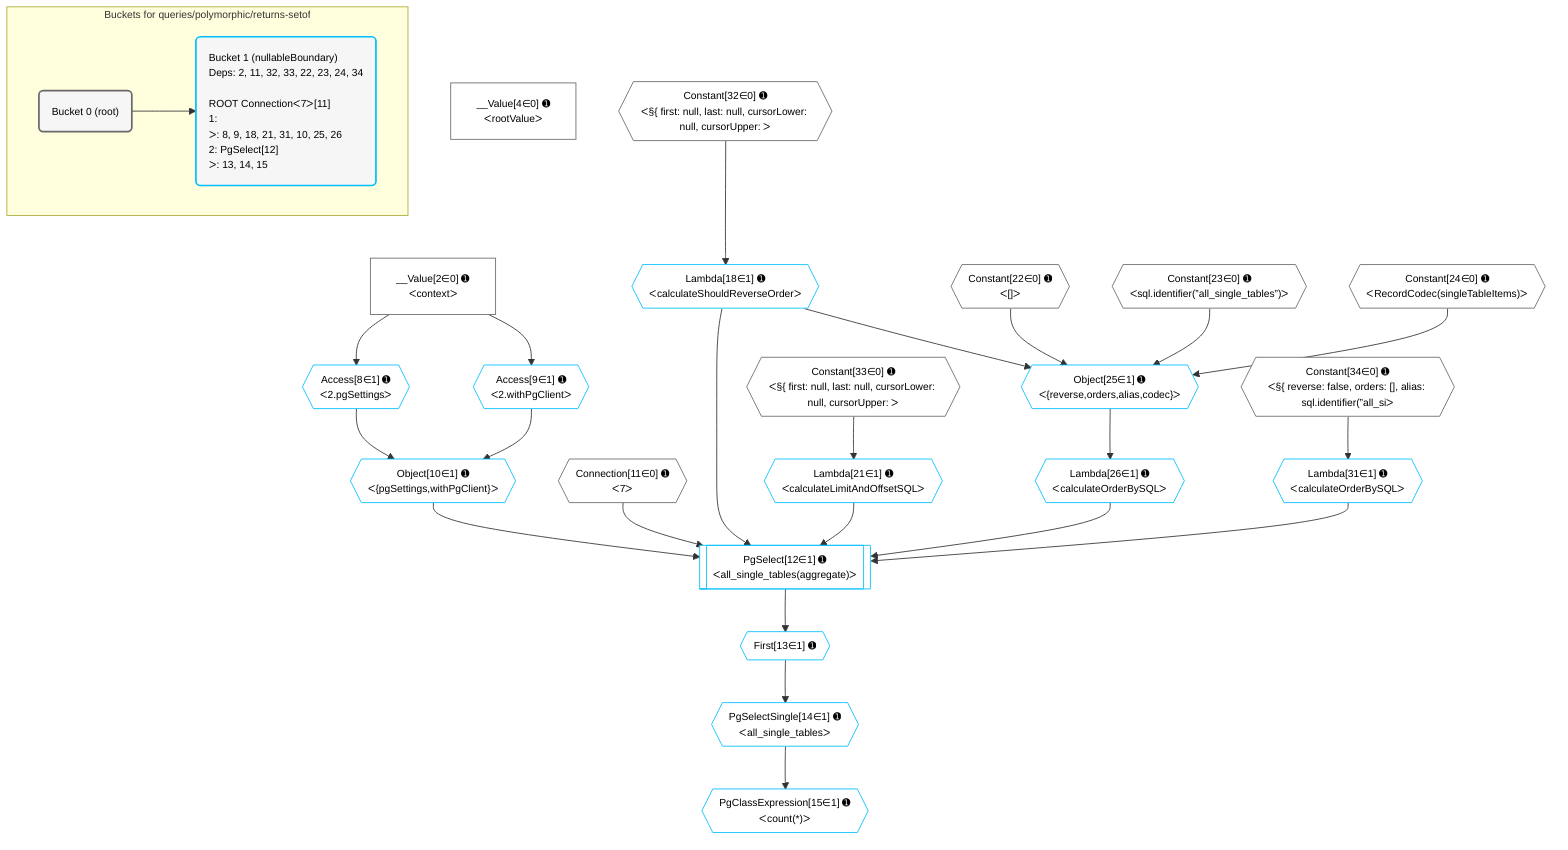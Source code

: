%%{init: {'themeVariables': { 'fontSize': '12px'}}}%%
graph TD
    classDef path fill:#eee,stroke:#000,color:#000
    classDef plan fill:#fff,stroke-width:1px,color:#000
    classDef itemplan fill:#fff,stroke-width:2px,color:#000
    classDef unbatchedplan fill:#dff,stroke-width:1px,color:#000
    classDef sideeffectplan fill:#fcc,stroke-width:2px,color:#000
    classDef bucket fill:#f6f6f6,color:#000,stroke-width:2px,text-align:left


    %% plan dependencies
    __Value2["__Value[2∈0] ➊<br />ᐸcontextᐳ"]:::plan
    __Value4["__Value[4∈0] ➊<br />ᐸrootValueᐳ"]:::plan
    Connection11{{"Connection[11∈0] ➊<br />ᐸ7ᐳ"}}:::plan
    Constant22{{"Constant[22∈0] ➊<br />ᐸ[]ᐳ"}}:::plan
    Constant23{{"Constant[23∈0] ➊<br />ᐸsql.identifier(”all_single_tables”)ᐳ"}}:::plan
    Constant24{{"Constant[24∈0] ➊<br />ᐸRecordCodec(singleTableItems)ᐳ"}}:::plan
    Constant32{{"Constant[32∈0] ➊<br />ᐸ§{ first: null, last: null, cursorLower: null, cursorUpper: ᐳ"}}:::plan
    Constant33{{"Constant[33∈0] ➊<br />ᐸ§{ first: null, last: null, cursorLower: null, cursorUpper: ᐳ"}}:::plan
    Constant34{{"Constant[34∈0] ➊<br />ᐸ§{ reverse: false, orders: [], alias: sql.identifier(”all_siᐳ"}}:::plan
    PgSelect12[["PgSelect[12∈1] ➊<br />ᐸall_single_tables(aggregate)ᐳ"]]:::plan
    Object10{{"Object[10∈1] ➊<br />ᐸ{pgSettings,withPgClient}ᐳ"}}:::plan
    Lambda18{{"Lambda[18∈1] ➊<br />ᐸcalculateShouldReverseOrderᐳ"}}:::plan
    Lambda21{{"Lambda[21∈1] ➊<br />ᐸcalculateLimitAndOffsetSQLᐳ"}}:::plan
    Lambda26{{"Lambda[26∈1] ➊<br />ᐸcalculateOrderBySQLᐳ"}}:::plan
    Lambda31{{"Lambda[31∈1] ➊<br />ᐸcalculateOrderBySQLᐳ"}}:::plan
    Object10 & Connection11 & Lambda18 & Lambda21 & Lambda26 & Lambda31 --> PgSelect12
    Object25{{"Object[25∈1] ➊<br />ᐸ{reverse,orders,alias,codec}ᐳ"}}:::plan
    Lambda18 & Constant22 & Constant23 & Constant24 --> Object25
    Access8{{"Access[8∈1] ➊<br />ᐸ2.pgSettingsᐳ"}}:::plan
    Access9{{"Access[9∈1] ➊<br />ᐸ2.withPgClientᐳ"}}:::plan
    Access8 & Access9 --> Object10
    __Value2 --> Access8
    __Value2 --> Access9
    First13{{"First[13∈1] ➊"}}:::plan
    PgSelect12 --> First13
    PgSelectSingle14{{"PgSelectSingle[14∈1] ➊<br />ᐸall_single_tablesᐳ"}}:::plan
    First13 --> PgSelectSingle14
    PgClassExpression15{{"PgClassExpression[15∈1] ➊<br />ᐸcount(*)ᐳ"}}:::plan
    PgSelectSingle14 --> PgClassExpression15
    Constant32 --> Lambda18
    Constant33 --> Lambda21
    Object25 --> Lambda26
    Constant34 --> Lambda31

    %% define steps

    subgraph "Buckets for queries/polymorphic/returns-setof"
    Bucket0("Bucket 0 (root)"):::bucket
    classDef bucket0 stroke:#696969
    class Bucket0,__Value2,__Value4,Connection11,Constant22,Constant23,Constant24,Constant32,Constant33,Constant34 bucket0
    Bucket1("Bucket 1 (nullableBoundary)<br />Deps: 2, 11, 32, 33, 22, 23, 24, 34<br /><br />ROOT Connectionᐸ7ᐳ[11]<br />1: <br />ᐳ: 8, 9, 18, 21, 31, 10, 25, 26<br />2: PgSelect[12]<br />ᐳ: 13, 14, 15"):::bucket
    classDef bucket1 stroke:#00bfff
    class Bucket1,Access8,Access9,Object10,PgSelect12,First13,PgSelectSingle14,PgClassExpression15,Lambda18,Lambda21,Object25,Lambda26,Lambda31 bucket1
    Bucket0 --> Bucket1
    end